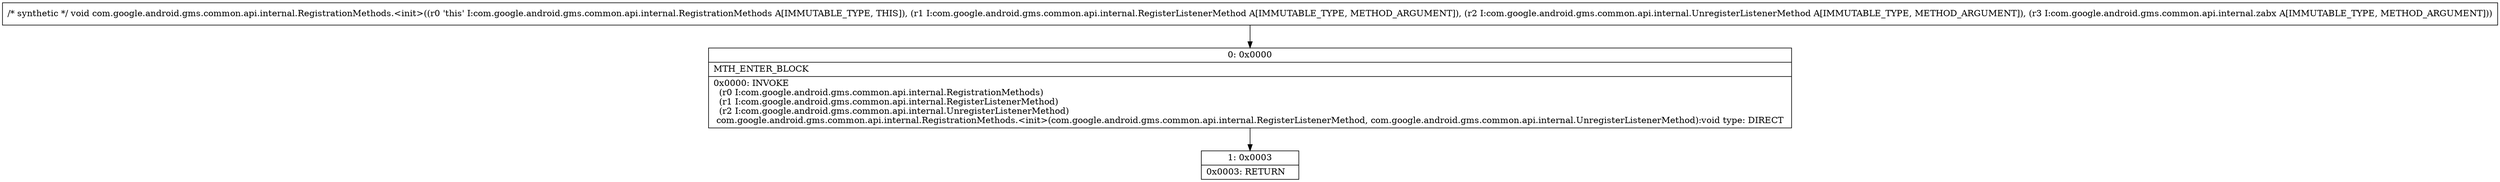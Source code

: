 digraph "CFG forcom.google.android.gms.common.api.internal.RegistrationMethods.\<init\>(Lcom\/google\/android\/gms\/common\/api\/internal\/RegisterListenerMethod;Lcom\/google\/android\/gms\/common\/api\/internal\/UnregisterListenerMethod;Lcom\/google\/android\/gms\/common\/api\/internal\/zabx;)V" {
Node_0 [shape=record,label="{0\:\ 0x0000|MTH_ENTER_BLOCK\l|0x0000: INVOKE  \l  (r0 I:com.google.android.gms.common.api.internal.RegistrationMethods)\l  (r1 I:com.google.android.gms.common.api.internal.RegisterListenerMethod)\l  (r2 I:com.google.android.gms.common.api.internal.UnregisterListenerMethod)\l com.google.android.gms.common.api.internal.RegistrationMethods.\<init\>(com.google.android.gms.common.api.internal.RegisterListenerMethod, com.google.android.gms.common.api.internal.UnregisterListenerMethod):void type: DIRECT \l}"];
Node_1 [shape=record,label="{1\:\ 0x0003|0x0003: RETURN   \l}"];
MethodNode[shape=record,label="{\/* synthetic *\/ void com.google.android.gms.common.api.internal.RegistrationMethods.\<init\>((r0 'this' I:com.google.android.gms.common.api.internal.RegistrationMethods A[IMMUTABLE_TYPE, THIS]), (r1 I:com.google.android.gms.common.api.internal.RegisterListenerMethod A[IMMUTABLE_TYPE, METHOD_ARGUMENT]), (r2 I:com.google.android.gms.common.api.internal.UnregisterListenerMethod A[IMMUTABLE_TYPE, METHOD_ARGUMENT]), (r3 I:com.google.android.gms.common.api.internal.zabx A[IMMUTABLE_TYPE, METHOD_ARGUMENT])) }"];
MethodNode -> Node_0;
Node_0 -> Node_1;
}

